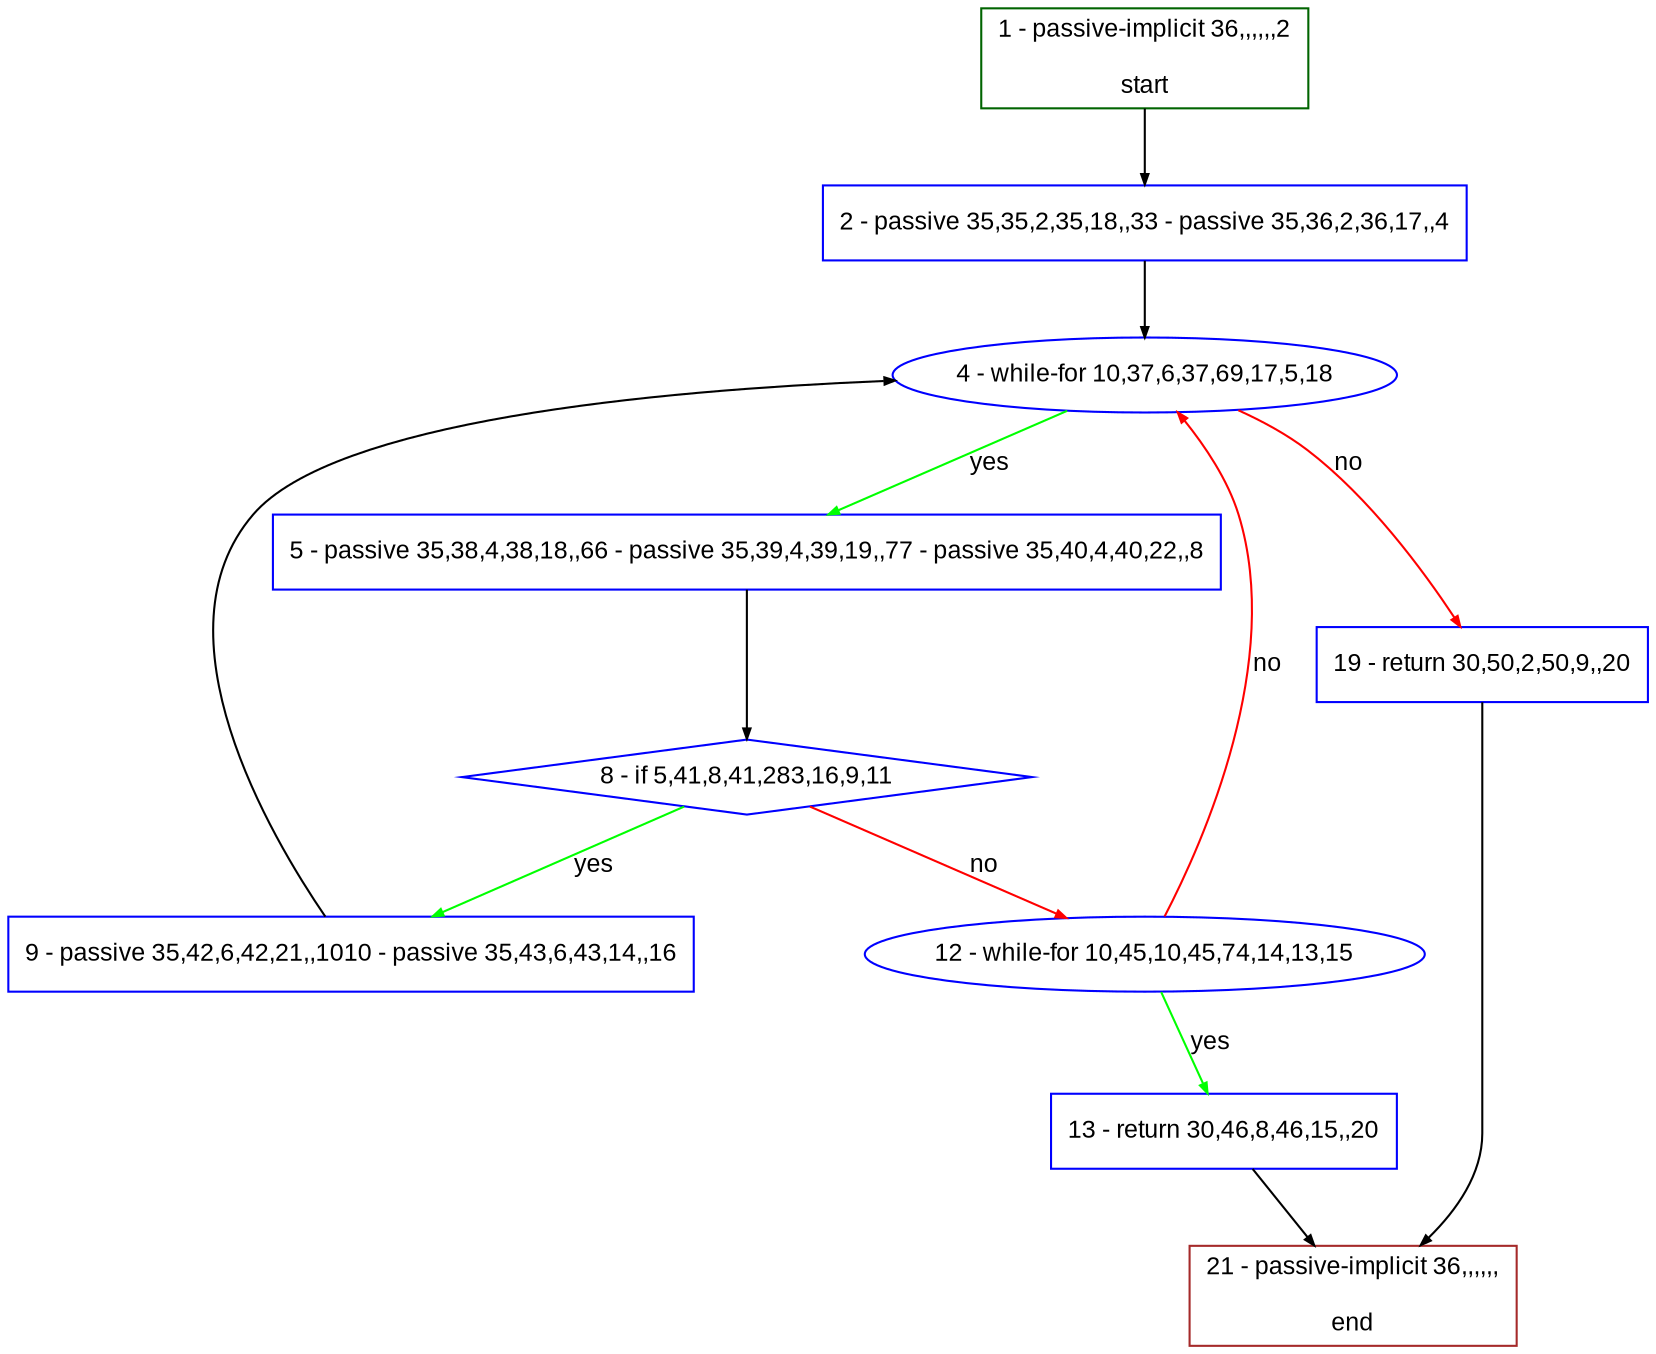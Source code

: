digraph "" {
  graph [pack="true", label="", fontsize="12", packmode="clust", fontname="Arial", fillcolor="#FFFFCC", bgcolor="white", style="rounded,filled", compound="true"];
  node [node_initialized="no", label="", color="grey", fontsize="12", fillcolor="white", fontname="Arial", style="filled", shape="rectangle", compound="true", fixedsize="false"];
  edge [fontcolor="black", arrowhead="normal", arrowtail="none", arrowsize="0.5", ltail="", label="", color="black", fontsize="12", lhead="", fontname="Arial", dir="forward", compound="true"];
  __N1 [label="2 - passive 35,35,2,35,18,,33 - passive 35,36,2,36,17,,4", color="#0000ff", fillcolor="#ffffff", style="filled", shape="box"];
  __N2 [label="1 - passive-implicit 36,,,,,,2\n\nstart", color="#006400", fillcolor="#ffffff", style="filled", shape="box"];
  __N3 [label="4 - while-for 10,37,6,37,69,17,5,18", color="#0000ff", fillcolor="#ffffff", style="filled", shape="oval"];
  __N4 [label="5 - passive 35,38,4,38,18,,66 - passive 35,39,4,39,19,,77 - passive 35,40,4,40,22,,8", color="#0000ff", fillcolor="#ffffff", style="filled", shape="box"];
  __N5 [label="19 - return 30,50,2,50,9,,20", color="#0000ff", fillcolor="#ffffff", style="filled", shape="box"];
  __N6 [label="8 - if 5,41,8,41,283,16,9,11", color="#0000ff", fillcolor="#ffffff", style="filled", shape="diamond"];
  __N7 [label="9 - passive 35,42,6,42,21,,1010 - passive 35,43,6,43,14,,16", color="#0000ff", fillcolor="#ffffff", style="filled", shape="box"];
  __N8 [label="12 - while-for 10,45,10,45,74,14,13,15", color="#0000ff", fillcolor="#ffffff", style="filled", shape="oval"];
  __N9 [label="13 - return 30,46,8,46,15,,20", color="#0000ff", fillcolor="#ffffff", style="filled", shape="box"];
  __N10 [label="21 - passive-implicit 36,,,,,,\n\nend", color="#a52a2a", fillcolor="#ffffff", style="filled", shape="box"];
  __N2 -> __N1 [arrowhead="normal", arrowtail="none", color="#000000", label="", dir="forward"];
  __N1 -> __N3 [arrowhead="normal", arrowtail="none", color="#000000", label="", dir="forward"];
  __N3 -> __N4 [arrowhead="normal", arrowtail="none", color="#00ff00", label="yes", dir="forward"];
  __N3 -> __N5 [arrowhead="normal", arrowtail="none", color="#ff0000", label="no", dir="forward"];
  __N4 -> __N6 [arrowhead="normal", arrowtail="none", color="#000000", label="", dir="forward"];
  __N6 -> __N7 [arrowhead="normal", arrowtail="none", color="#00ff00", label="yes", dir="forward"];
  __N6 -> __N8 [arrowhead="normal", arrowtail="none", color="#ff0000", label="no", dir="forward"];
  __N7 -> __N3 [arrowhead="normal", arrowtail="none", color="#000000", label="", dir="forward"];
  __N8 -> __N3 [arrowhead="normal", arrowtail="none", color="#ff0000", label="no", dir="forward"];
  __N8 -> __N9 [arrowhead="normal", arrowtail="none", color="#00ff00", label="yes", dir="forward"];
  __N9 -> __N10 [arrowhead="normal", arrowtail="none", color="#000000", label="", dir="forward"];
  __N5 -> __N10 [arrowhead="normal", arrowtail="none", color="#000000", label="", dir="forward"];
}
